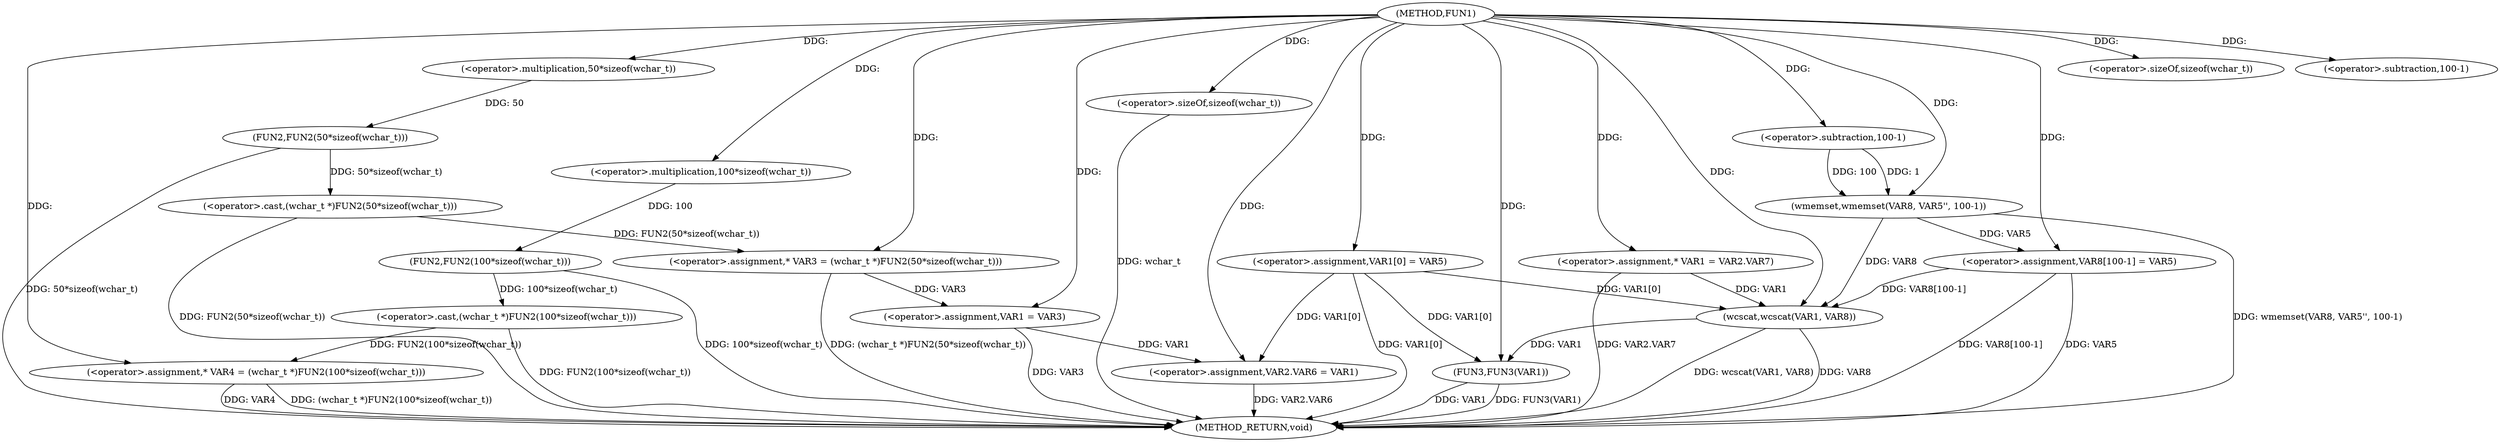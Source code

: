 digraph FUN1 {  
"1000100" [label = "(METHOD,FUN1)" ]
"1000164" [label = "(METHOD_RETURN,void)" ]
"1000105" [label = "(<operator>.assignment,* VAR3 = (wchar_t *)FUN2(50*sizeof(wchar_t)))" ]
"1000107" [label = "(<operator>.cast,(wchar_t *)FUN2(50*sizeof(wchar_t)))" ]
"1000109" [label = "(FUN2,FUN2(50*sizeof(wchar_t)))" ]
"1000110" [label = "(<operator>.multiplication,50*sizeof(wchar_t))" ]
"1000112" [label = "(<operator>.sizeOf,sizeof(wchar_t))" ]
"1000115" [label = "(<operator>.assignment,* VAR4 = (wchar_t *)FUN2(100*sizeof(wchar_t)))" ]
"1000117" [label = "(<operator>.cast,(wchar_t *)FUN2(100*sizeof(wchar_t)))" ]
"1000119" [label = "(FUN2,FUN2(100*sizeof(wchar_t)))" ]
"1000120" [label = "(<operator>.multiplication,100*sizeof(wchar_t))" ]
"1000122" [label = "(<operator>.sizeOf,sizeof(wchar_t))" ]
"1000124" [label = "(<operator>.assignment,VAR1 = VAR3)" ]
"1000127" [label = "(<operator>.assignment,VAR1[0] = VAR5)" ]
"1000132" [label = "(<operator>.assignment,VAR2.VAR6 = VAR1)" ]
"1000139" [label = "(<operator>.assignment,* VAR1 = VAR2.VAR7)" ]
"1000146" [label = "(wmemset,wmemset(VAR8, VAR5'', 100-1))" ]
"1000149" [label = "(<operator>.subtraction,100-1)" ]
"1000152" [label = "(<operator>.assignment,VAR8[100-1] = VAR5)" ]
"1000155" [label = "(<operator>.subtraction,100-1)" ]
"1000159" [label = "(wcscat,wcscat(VAR1, VAR8))" ]
"1000162" [label = "(FUN3,FUN3(VAR1))" ]
  "1000124" -> "1000164"  [ label = "DDG: VAR3"] 
  "1000105" -> "1000164"  [ label = "DDG: (wchar_t *)FUN2(50*sizeof(wchar_t))"] 
  "1000132" -> "1000164"  [ label = "DDG: VAR2.VAR6"] 
  "1000127" -> "1000164"  [ label = "DDG: VAR1[0]"] 
  "1000117" -> "1000164"  [ label = "DDG: FUN2(100*sizeof(wchar_t))"] 
  "1000107" -> "1000164"  [ label = "DDG: FUN2(50*sizeof(wchar_t))"] 
  "1000159" -> "1000164"  [ label = "DDG: wcscat(VAR1, VAR8)"] 
  "1000115" -> "1000164"  [ label = "DDG: (wchar_t *)FUN2(100*sizeof(wchar_t))"] 
  "1000122" -> "1000164"  [ label = "DDG: wchar_t"] 
  "1000139" -> "1000164"  [ label = "DDG: VAR2.VAR7"] 
  "1000152" -> "1000164"  [ label = "DDG: VAR5"] 
  "1000152" -> "1000164"  [ label = "DDG: VAR8[100-1]"] 
  "1000109" -> "1000164"  [ label = "DDG: 50*sizeof(wchar_t)"] 
  "1000119" -> "1000164"  [ label = "DDG: 100*sizeof(wchar_t)"] 
  "1000162" -> "1000164"  [ label = "DDG: VAR1"] 
  "1000162" -> "1000164"  [ label = "DDG: FUN3(VAR1)"] 
  "1000146" -> "1000164"  [ label = "DDG: wmemset(VAR8, VAR5'', 100-1)"] 
  "1000159" -> "1000164"  [ label = "DDG: VAR8"] 
  "1000115" -> "1000164"  [ label = "DDG: VAR4"] 
  "1000107" -> "1000105"  [ label = "DDG: FUN2(50*sizeof(wchar_t))"] 
  "1000100" -> "1000105"  [ label = "DDG: "] 
  "1000109" -> "1000107"  [ label = "DDG: 50*sizeof(wchar_t)"] 
  "1000110" -> "1000109"  [ label = "DDG: 50"] 
  "1000100" -> "1000110"  [ label = "DDG: "] 
  "1000100" -> "1000112"  [ label = "DDG: "] 
  "1000117" -> "1000115"  [ label = "DDG: FUN2(100*sizeof(wchar_t))"] 
  "1000100" -> "1000115"  [ label = "DDG: "] 
  "1000119" -> "1000117"  [ label = "DDG: 100*sizeof(wchar_t)"] 
  "1000120" -> "1000119"  [ label = "DDG: 100"] 
  "1000100" -> "1000120"  [ label = "DDG: "] 
  "1000100" -> "1000122"  [ label = "DDG: "] 
  "1000105" -> "1000124"  [ label = "DDG: VAR3"] 
  "1000100" -> "1000124"  [ label = "DDG: "] 
  "1000100" -> "1000127"  [ label = "DDG: "] 
  "1000124" -> "1000132"  [ label = "DDG: VAR1"] 
  "1000127" -> "1000132"  [ label = "DDG: VAR1[0]"] 
  "1000100" -> "1000132"  [ label = "DDG: "] 
  "1000100" -> "1000139"  [ label = "DDG: "] 
  "1000100" -> "1000146"  [ label = "DDG: "] 
  "1000149" -> "1000146"  [ label = "DDG: 100"] 
  "1000149" -> "1000146"  [ label = "DDG: 1"] 
  "1000100" -> "1000149"  [ label = "DDG: "] 
  "1000146" -> "1000152"  [ label = "DDG: VAR5"] 
  "1000100" -> "1000152"  [ label = "DDG: "] 
  "1000100" -> "1000155"  [ label = "DDG: "] 
  "1000139" -> "1000159"  [ label = "DDG: VAR1"] 
  "1000127" -> "1000159"  [ label = "DDG: VAR1[0]"] 
  "1000100" -> "1000159"  [ label = "DDG: "] 
  "1000152" -> "1000159"  [ label = "DDG: VAR8[100-1]"] 
  "1000146" -> "1000159"  [ label = "DDG: VAR8"] 
  "1000159" -> "1000162"  [ label = "DDG: VAR1"] 
  "1000127" -> "1000162"  [ label = "DDG: VAR1[0]"] 
  "1000100" -> "1000162"  [ label = "DDG: "] 
}
